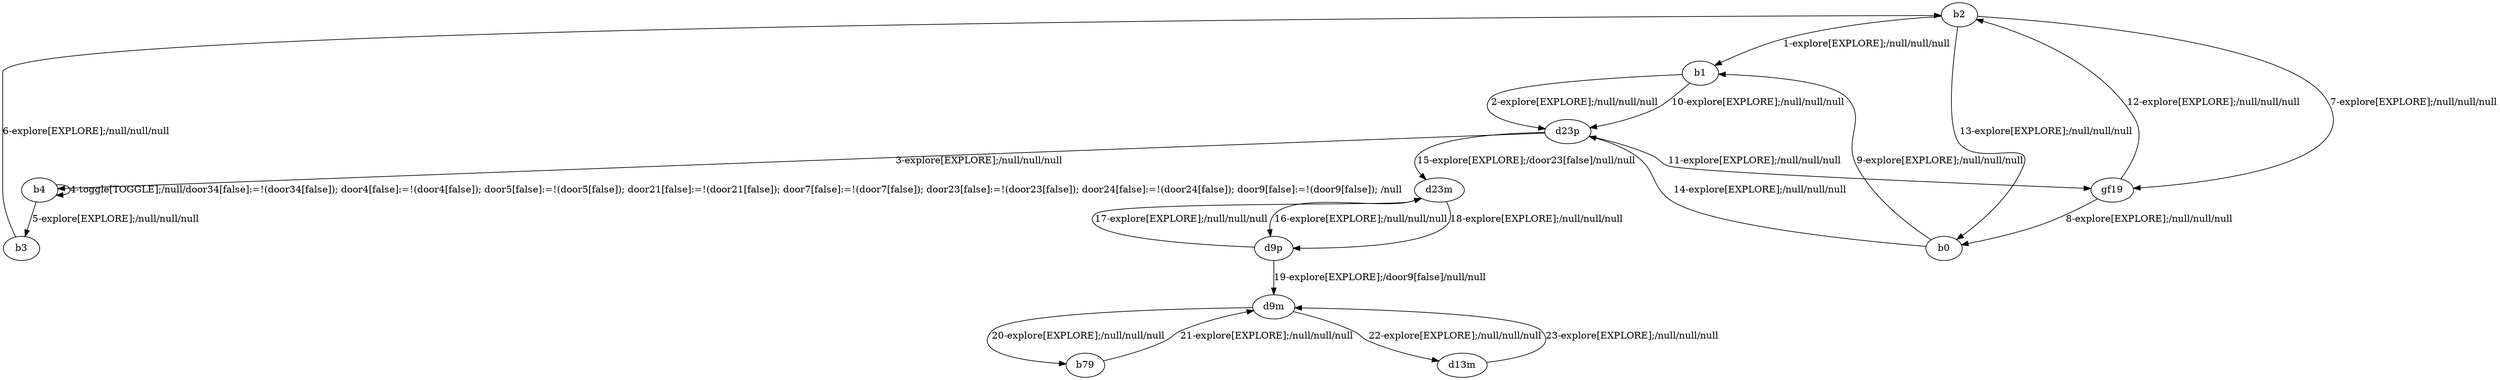 # Total number of goals covered by this test: 1
# d13m --> d9m

digraph g {
"b2" -> "b1" [label = "1-explore[EXPLORE];/null/null/null"];
"b1" -> "d23p" [label = "2-explore[EXPLORE];/null/null/null"];
"d23p" -> "b4" [label = "3-explore[EXPLORE];/null/null/null"];
"b4" -> "b4" [label = "4-toggle[TOGGLE];/null/door34[false]:=!(door34[false]); door4[false]:=!(door4[false]); door5[false]:=!(door5[false]); door21[false]:=!(door21[false]); door7[false]:=!(door7[false]); door23[false]:=!(door23[false]); door24[false]:=!(door24[false]); door9[false]:=!(door9[false]); /null"];
"b4" -> "b3" [label = "5-explore[EXPLORE];/null/null/null"];
"b3" -> "b2" [label = "6-explore[EXPLORE];/null/null/null"];
"b2" -> "gf19" [label = "7-explore[EXPLORE];/null/null/null"];
"gf19" -> "b0" [label = "8-explore[EXPLORE];/null/null/null"];
"b0" -> "b1" [label = "9-explore[EXPLORE];/null/null/null"];
"b1" -> "d23p" [label = "10-explore[EXPLORE];/null/null/null"];
"d23p" -> "gf19" [label = "11-explore[EXPLORE];/null/null/null"];
"gf19" -> "b2" [label = "12-explore[EXPLORE];/null/null/null"];
"b2" -> "b0" [label = "13-explore[EXPLORE];/null/null/null"];
"b0" -> "d23p" [label = "14-explore[EXPLORE];/null/null/null"];
"d23p" -> "d23m" [label = "15-explore[EXPLORE];/door23[false]/null/null"];
"d23m" -> "d9p" [label = "16-explore[EXPLORE];/null/null/null"];
"d9p" -> "d23m" [label = "17-explore[EXPLORE];/null/null/null"];
"d23m" -> "d9p" [label = "18-explore[EXPLORE];/null/null/null"];
"d9p" -> "d9m" [label = "19-explore[EXPLORE];/door9[false]/null/null"];
"d9m" -> "b79" [label = "20-explore[EXPLORE];/null/null/null"];
"b79" -> "d9m" [label = "21-explore[EXPLORE];/null/null/null"];
"d9m" -> "d13m" [label = "22-explore[EXPLORE];/null/null/null"];
"d13m" -> "d9m" [label = "23-explore[EXPLORE];/null/null/null"];
}